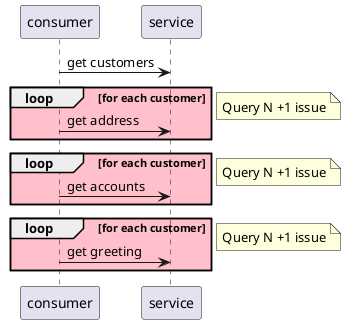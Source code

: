 @startuml
consumer -> service : get customers

loop #pink for each customer
   consumer -> service: get address
end
note right: Query N +1 issue

loop #pink for each customer
   consumer -> service: get accounts
end
note right: Query N +1 issue

loop #pink for each customer
   consumer -> service: get greeting
end
note right: Query N +1 issue
@enduml
